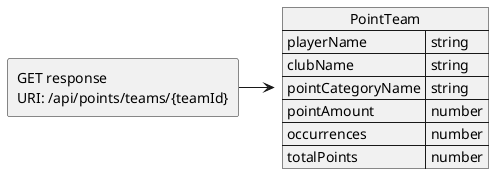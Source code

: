 @startuml Get point team response
allowmixing

agent "GET response \nURI: /api/points/teams/{teamId}"
  json "PointTeam" as J {
    "playerName": "string",
    "clubName": "string",
    "pointCategoryName": "string",
    "pointAmount": "number",
    "occurrences": "number",
    "totalPoints": "number"
  }

"GET response \nURI: /api/points/teams/{teamId}" -> J 
@enduml
